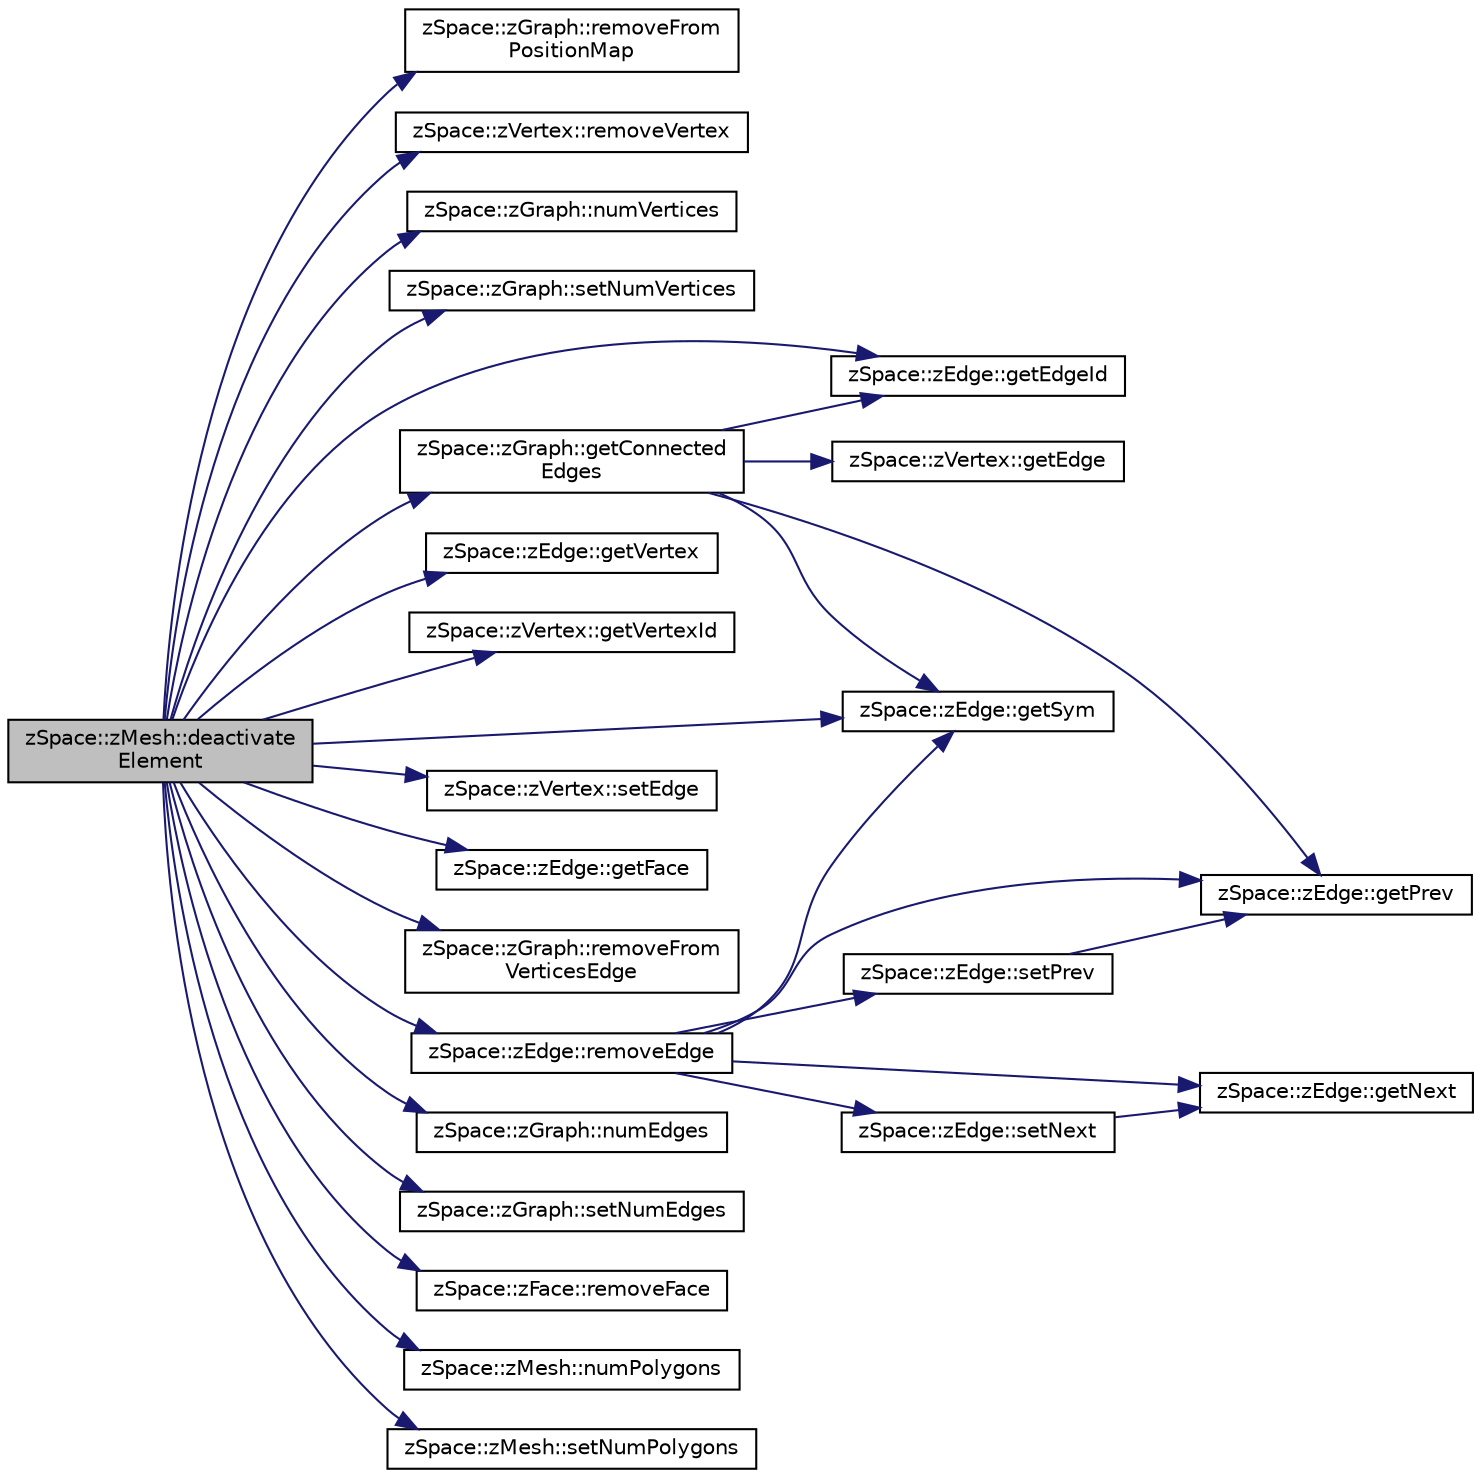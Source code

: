 digraph "zSpace::zMesh::deactivateElement"
{
 // LATEX_PDF_SIZE
  edge [fontname="Helvetica",fontsize="10",labelfontname="Helvetica",labelfontsize="10"];
  node [fontname="Helvetica",fontsize="10",shape=record];
  rankdir="LR";
  Node200 [label="zSpace::zMesh::deactivate\lElement",height=0.2,width=0.4,color="black", fillcolor="grey75", style="filled", fontcolor="black",tooltip="This method deactivates the input elements from the array connected with the input type."];
  Node200 -> Node201 [color="midnightblue",fontsize="10",style="solid",fontname="Helvetica"];
  Node201 [label="zSpace::zGraph::removeFrom\lPositionMap",height=0.2,width=0.4,color="black", fillcolor="white", style="filled",URL="$classz_space_1_1z_graph.html#a8f750c9304b2e873669bf20b3a560d3c",tooltip="This method removes the position given by input vector from the positionVertex Map."];
  Node200 -> Node202 [color="midnightblue",fontsize="10",style="solid",fontname="Helvetica"];
  Node202 [label="zSpace::zVertex::removeVertex",height=0.2,width=0.4,color="black", fillcolor="white", style="filled",URL="$classz_space_1_1z_vertex.html#aedb082edebfbc00d9e56ca6a14645a09",tooltip="This method makes the pointers of the current zVertex to null."];
  Node200 -> Node203 [color="midnightblue",fontsize="10",style="solid",fontname="Helvetica"];
  Node203 [label="zSpace::zGraph::numVertices",height=0.2,width=0.4,color="black", fillcolor="white", style="filled",URL="$classz_space_1_1z_graph.html#a32a9a23b93c41033485543e0768e7f6a",tooltip="This method returns the number of vertices in the graph or mesh."];
  Node200 -> Node204 [color="midnightblue",fontsize="10",style="solid",fontname="Helvetica"];
  Node204 [label="zSpace::zGraph::setNumVertices",height=0.2,width=0.4,color="black", fillcolor="white", style="filled",URL="$classz_space_1_1z_graph.html#a6ecdde9a2885d33d3488f3eaea7b98c9",tooltip="This method sets the number of vertices in zGraph the input value."];
  Node200 -> Node205 [color="midnightblue",fontsize="10",style="solid",fontname="Helvetica"];
  Node205 [label="zSpace::zEdge::getSym",height=0.2,width=0.4,color="black", fillcolor="white", style="filled",URL="$classz_space_1_1z_edge.html#a461679ac74cc371ad32e94092848f536",tooltip="This method returns the symmetry edge of current zEdge."];
  Node200 -> Node206 [color="midnightblue",fontsize="10",style="solid",fontname="Helvetica"];
  Node206 [label="zSpace::zEdge::getEdgeId",height=0.2,width=0.4,color="black", fillcolor="white", style="filled",URL="$classz_space_1_1z_edge.html#acd6947ccba055fa6c31d6d386fe68e12",tooltip="This method returns the edgeId of current zEdge."];
  Node200 -> Node207 [color="midnightblue",fontsize="10",style="solid",fontname="Helvetica"];
  Node207 [label="zSpace::zEdge::getVertex",height=0.2,width=0.4,color="black", fillcolor="white", style="filled",URL="$classz_space_1_1z_edge.html#a07c082aa54f78145fdcd5e5e4bb889f1",tooltip="This method returns the vertex pointed to by the current zEdge."];
  Node200 -> Node208 [color="midnightblue",fontsize="10",style="solid",fontname="Helvetica"];
  Node208 [label="zSpace::zVertex::getVertexId",height=0.2,width=0.4,color="black", fillcolor="white", style="filled",URL="$classz_space_1_1z_vertex.html#ae6637ab378719b6c68c8237777fd065e",tooltip="This method returns the vertexId of current zVertex."];
  Node200 -> Node209 [color="midnightblue",fontsize="10",style="solid",fontname="Helvetica"];
  Node209 [label="zSpace::zGraph::getConnected\lEdges",height=0.2,width=0.4,color="black", fillcolor="white", style="filled",URL="$classz_space_1_1z_graph.html#ab623e9a3bfc70e1f140b911cb0645bd2",tooltip="This method gets the edges connected to input zVertex or zEdge."];
  Node209 -> Node210 [color="midnightblue",fontsize="10",style="solid",fontname="Helvetica"];
  Node210 [label="zSpace::zVertex::getEdge",height=0.2,width=0.4,color="black", fillcolor="white", style="filled",URL="$classz_space_1_1z_vertex.html#a7d187864963f642666b8c3bcfecee6e9",tooltip="This method returns the associated edge of current zVertex."];
  Node209 -> Node206 [color="midnightblue",fontsize="10",style="solid",fontname="Helvetica"];
  Node209 -> Node211 [color="midnightblue",fontsize="10",style="solid",fontname="Helvetica"];
  Node211 [label="zSpace::zEdge::getPrev",height=0.2,width=0.4,color="black", fillcolor="white", style="filled",URL="$classz_space_1_1z_edge.html#a01d9d153f7c5ec381474e815384f7d30",tooltip="This method returns the previous edge of current zEdge."];
  Node209 -> Node205 [color="midnightblue",fontsize="10",style="solid",fontname="Helvetica"];
  Node200 -> Node212 [color="midnightblue",fontsize="10",style="solid",fontname="Helvetica"];
  Node212 [label="zSpace::zVertex::setEdge",height=0.2,width=0.4,color="black", fillcolor="white", style="filled",URL="$classz_space_1_1z_vertex.html#a5fdd172f3ae9dcb71b720574f05ca037",tooltip="This method sets the associated edge of current zVertex to the the input edge."];
  Node200 -> Node213 [color="midnightblue",fontsize="10",style="solid",fontname="Helvetica"];
  Node213 [label="zSpace::zEdge::getFace",height=0.2,width=0.4,color="black", fillcolor="white", style="filled",URL="$classz_space_1_1z_edge.html#a5646e5bc6a828a39ea287c3c78cfefc9",tooltip="This method returns the face pointed to by the current zEdge."];
  Node200 -> Node214 [color="midnightblue",fontsize="10",style="solid",fontname="Helvetica"];
  Node214 [label="zSpace::zGraph::removeFrom\lVerticesEdge",height=0.2,width=0.4,color="black", fillcolor="white", style="filled",URL="$classz_space_1_1z_graph.html#aee83e9852b220df1b5ec0c2fdec8040e",tooltip="This method removes both the half-edges given given by vertex input indices from the VerticesEdge Map..."];
  Node200 -> Node215 [color="midnightblue",fontsize="10",style="solid",fontname="Helvetica"];
  Node215 [label="zSpace::zEdge::removeEdge",height=0.2,width=0.4,color="black", fillcolor="white", style="filled",URL="$classz_space_1_1z_edge.html#a5395c85714f3d04fb4e673d335982655",tooltip="This method makes the pointer of the current and symmetry zEdge to null."];
  Node215 -> Node216 [color="midnightblue",fontsize="10",style="solid",fontname="Helvetica"];
  Node216 [label="zSpace::zEdge::getNext",height=0.2,width=0.4,color="black", fillcolor="white", style="filled",URL="$classz_space_1_1z_edge.html#a3bce594c06fc4450ce8af3c0b98e2ae3",tooltip="This method returns the next edge of current zEdge."];
  Node215 -> Node217 [color="midnightblue",fontsize="10",style="solid",fontname="Helvetica"];
  Node217 [label="zSpace::zEdge::setPrev",height=0.2,width=0.4,color="black", fillcolor="white", style="filled",URL="$classz_space_1_1z_edge.html#af97abc7295676b01bc278123c86ba0b9",tooltip="This method sets the previous edge of current zEdge to the the input edge."];
  Node217 -> Node211 [color="midnightblue",fontsize="10",style="solid",fontname="Helvetica"];
  Node215 -> Node205 [color="midnightblue",fontsize="10",style="solid",fontname="Helvetica"];
  Node215 -> Node211 [color="midnightblue",fontsize="10",style="solid",fontname="Helvetica"];
  Node215 -> Node218 [color="midnightblue",fontsize="10",style="solid",fontname="Helvetica"];
  Node218 [label="zSpace::zEdge::setNext",height=0.2,width=0.4,color="black", fillcolor="white", style="filled",URL="$classz_space_1_1z_edge.html#a5998712a83b56abd65880f3125f0d3c9",tooltip="This method sets the next edge of current zEdge to the the input edge."];
  Node218 -> Node216 [color="midnightblue",fontsize="10",style="solid",fontname="Helvetica"];
  Node200 -> Node219 [color="midnightblue",fontsize="10",style="solid",fontname="Helvetica"];
  Node219 [label="zSpace::zGraph::numEdges",height=0.2,width=0.4,color="black", fillcolor="white", style="filled",URL="$classz_space_1_1z_graph.html#a0c062c1592a7264cbf11f652edb25f92",tooltip="This method returns the number of half edges in the graph or mesh."];
  Node200 -> Node220 [color="midnightblue",fontsize="10",style="solid",fontname="Helvetica"];
  Node220 [label="zSpace::zGraph::setNumEdges",height=0.2,width=0.4,color="black", fillcolor="white", style="filled",URL="$classz_space_1_1z_graph.html#a1a3ca39f51ad1224d05c7472164c0ab8",tooltip="This method sets the number of edges in zMesh the input value."];
  Node200 -> Node221 [color="midnightblue",fontsize="10",style="solid",fontname="Helvetica"];
  Node221 [label="zSpace::zFace::removeFace",height=0.2,width=0.4,color="black", fillcolor="white", style="filled",URL="$classz_space_1_1z_face.html#abd6ce6014319a64595a87b2f63f4235f",tooltip="This method makes the pointers of the current zFace to null."];
  Node200 -> Node222 [color="midnightblue",fontsize="10",style="solid",fontname="Helvetica"];
  Node222 [label="zSpace::zMesh::numPolygons",height=0.2,width=0.4,color="black", fillcolor="white", style="filled",URL="$classz_space_1_1z_mesh.html#a495dcfd61cc83ad601179a0696f23225",tooltip="This method returns the number of polygons in the mesh."];
  Node200 -> Node223 [color="midnightblue",fontsize="10",style="solid",fontname="Helvetica"];
  Node223 [label="zSpace::zMesh::setNumPolygons",height=0.2,width=0.4,color="black", fillcolor="white", style="filled",URL="$classz_space_1_1z_mesh.html#a89cdf1318823cbab683ffc0fee150979",tooltip="This method sets the number of faces in zMesh the input value."];
}
